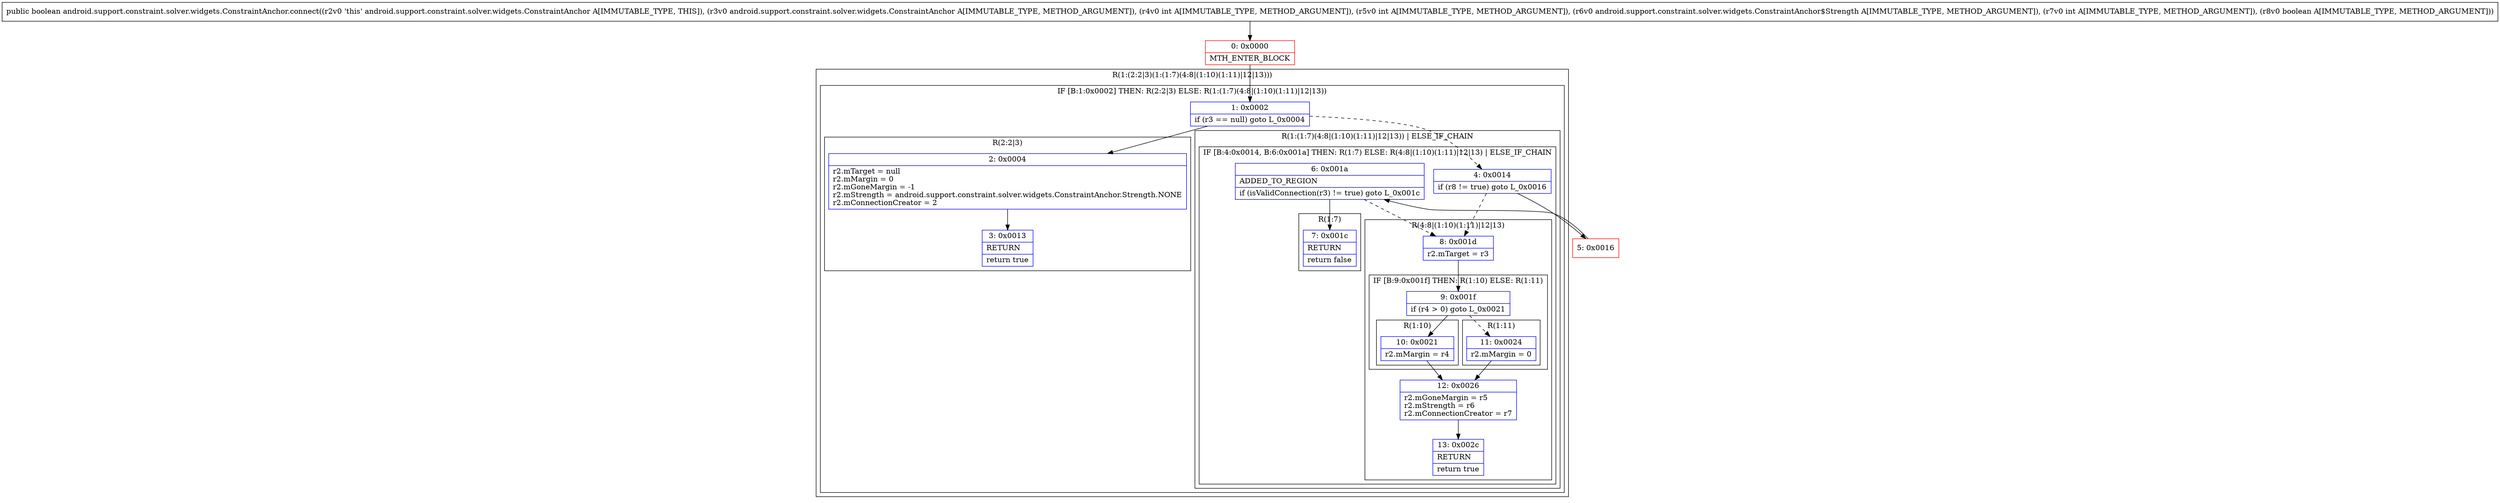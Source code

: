 digraph "CFG forandroid.support.constraint.solver.widgets.ConstraintAnchor.connect(Landroid\/support\/constraint\/solver\/widgets\/ConstraintAnchor;IILandroid\/support\/constraint\/solver\/widgets\/ConstraintAnchor$Strength;IZ)Z" {
subgraph cluster_Region_1743956508 {
label = "R(1:(2:2|3)(1:(1:7)(4:8|(1:10)(1:11)|12|13)))";
node [shape=record,color=blue];
subgraph cluster_IfRegion_1715912044 {
label = "IF [B:1:0x0002] THEN: R(2:2|3) ELSE: R(1:(1:7)(4:8|(1:10)(1:11)|12|13))";
node [shape=record,color=blue];
Node_1 [shape=record,label="{1\:\ 0x0002|if (r3 == null) goto L_0x0004\l}"];
subgraph cluster_Region_127554425 {
label = "R(2:2|3)";
node [shape=record,color=blue];
Node_2 [shape=record,label="{2\:\ 0x0004|r2.mTarget = null\lr2.mMargin = 0\lr2.mGoneMargin = \-1\lr2.mStrength = android.support.constraint.solver.widgets.ConstraintAnchor.Strength.NONE\lr2.mConnectionCreator = 2\l}"];
Node_3 [shape=record,label="{3\:\ 0x0013|RETURN\l|return true\l}"];
}
subgraph cluster_Region_1058906364 {
label = "R(1:(1:7)(4:8|(1:10)(1:11)|12|13)) | ELSE_IF_CHAIN\l";
node [shape=record,color=blue];
subgraph cluster_IfRegion_1296912201 {
label = "IF [B:4:0x0014, B:6:0x001a] THEN: R(1:7) ELSE: R(4:8|(1:10)(1:11)|12|13) | ELSE_IF_CHAIN\l";
node [shape=record,color=blue];
Node_4 [shape=record,label="{4\:\ 0x0014|if (r8 != true) goto L_0x0016\l}"];
Node_6 [shape=record,label="{6\:\ 0x001a|ADDED_TO_REGION\l|if (isValidConnection(r3) != true) goto L_0x001c\l}"];
subgraph cluster_Region_515057233 {
label = "R(1:7)";
node [shape=record,color=blue];
Node_7 [shape=record,label="{7\:\ 0x001c|RETURN\l|return false\l}"];
}
subgraph cluster_Region_1273474917 {
label = "R(4:8|(1:10)(1:11)|12|13)";
node [shape=record,color=blue];
Node_8 [shape=record,label="{8\:\ 0x001d|r2.mTarget = r3\l}"];
subgraph cluster_IfRegion_422571173 {
label = "IF [B:9:0x001f] THEN: R(1:10) ELSE: R(1:11)";
node [shape=record,color=blue];
Node_9 [shape=record,label="{9\:\ 0x001f|if (r4 \> 0) goto L_0x0021\l}"];
subgraph cluster_Region_1052762062 {
label = "R(1:10)";
node [shape=record,color=blue];
Node_10 [shape=record,label="{10\:\ 0x0021|r2.mMargin = r4\l}"];
}
subgraph cluster_Region_960096230 {
label = "R(1:11)";
node [shape=record,color=blue];
Node_11 [shape=record,label="{11\:\ 0x0024|r2.mMargin = 0\l}"];
}
}
Node_12 [shape=record,label="{12\:\ 0x0026|r2.mGoneMargin = r5\lr2.mStrength = r6\lr2.mConnectionCreator = r7\l}"];
Node_13 [shape=record,label="{13\:\ 0x002c|RETURN\l|return true\l}"];
}
}
}
}
}
Node_0 [shape=record,color=red,label="{0\:\ 0x0000|MTH_ENTER_BLOCK\l}"];
Node_5 [shape=record,color=red,label="{5\:\ 0x0016}"];
MethodNode[shape=record,label="{public boolean android.support.constraint.solver.widgets.ConstraintAnchor.connect((r2v0 'this' android.support.constraint.solver.widgets.ConstraintAnchor A[IMMUTABLE_TYPE, THIS]), (r3v0 android.support.constraint.solver.widgets.ConstraintAnchor A[IMMUTABLE_TYPE, METHOD_ARGUMENT]), (r4v0 int A[IMMUTABLE_TYPE, METHOD_ARGUMENT]), (r5v0 int A[IMMUTABLE_TYPE, METHOD_ARGUMENT]), (r6v0 android.support.constraint.solver.widgets.ConstraintAnchor$Strength A[IMMUTABLE_TYPE, METHOD_ARGUMENT]), (r7v0 int A[IMMUTABLE_TYPE, METHOD_ARGUMENT]), (r8v0 boolean A[IMMUTABLE_TYPE, METHOD_ARGUMENT])) }"];
MethodNode -> Node_0;
Node_1 -> Node_2;
Node_1 -> Node_4[style=dashed];
Node_2 -> Node_3;
Node_4 -> Node_5;
Node_4 -> Node_8[style=dashed];
Node_6 -> Node_7;
Node_6 -> Node_8[style=dashed];
Node_8 -> Node_9;
Node_9 -> Node_10;
Node_9 -> Node_11[style=dashed];
Node_10 -> Node_12;
Node_11 -> Node_12;
Node_12 -> Node_13;
Node_0 -> Node_1;
Node_5 -> Node_6;
}

